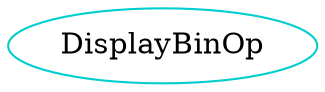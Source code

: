 digraph displaybinop {
    /* definitions for each type component */
	DisplayBinOp 	    [shape=oval, color=cyan3, label="DisplayBinOp"];
}

/* dot -Tpng sample.dot -o sample.png */
